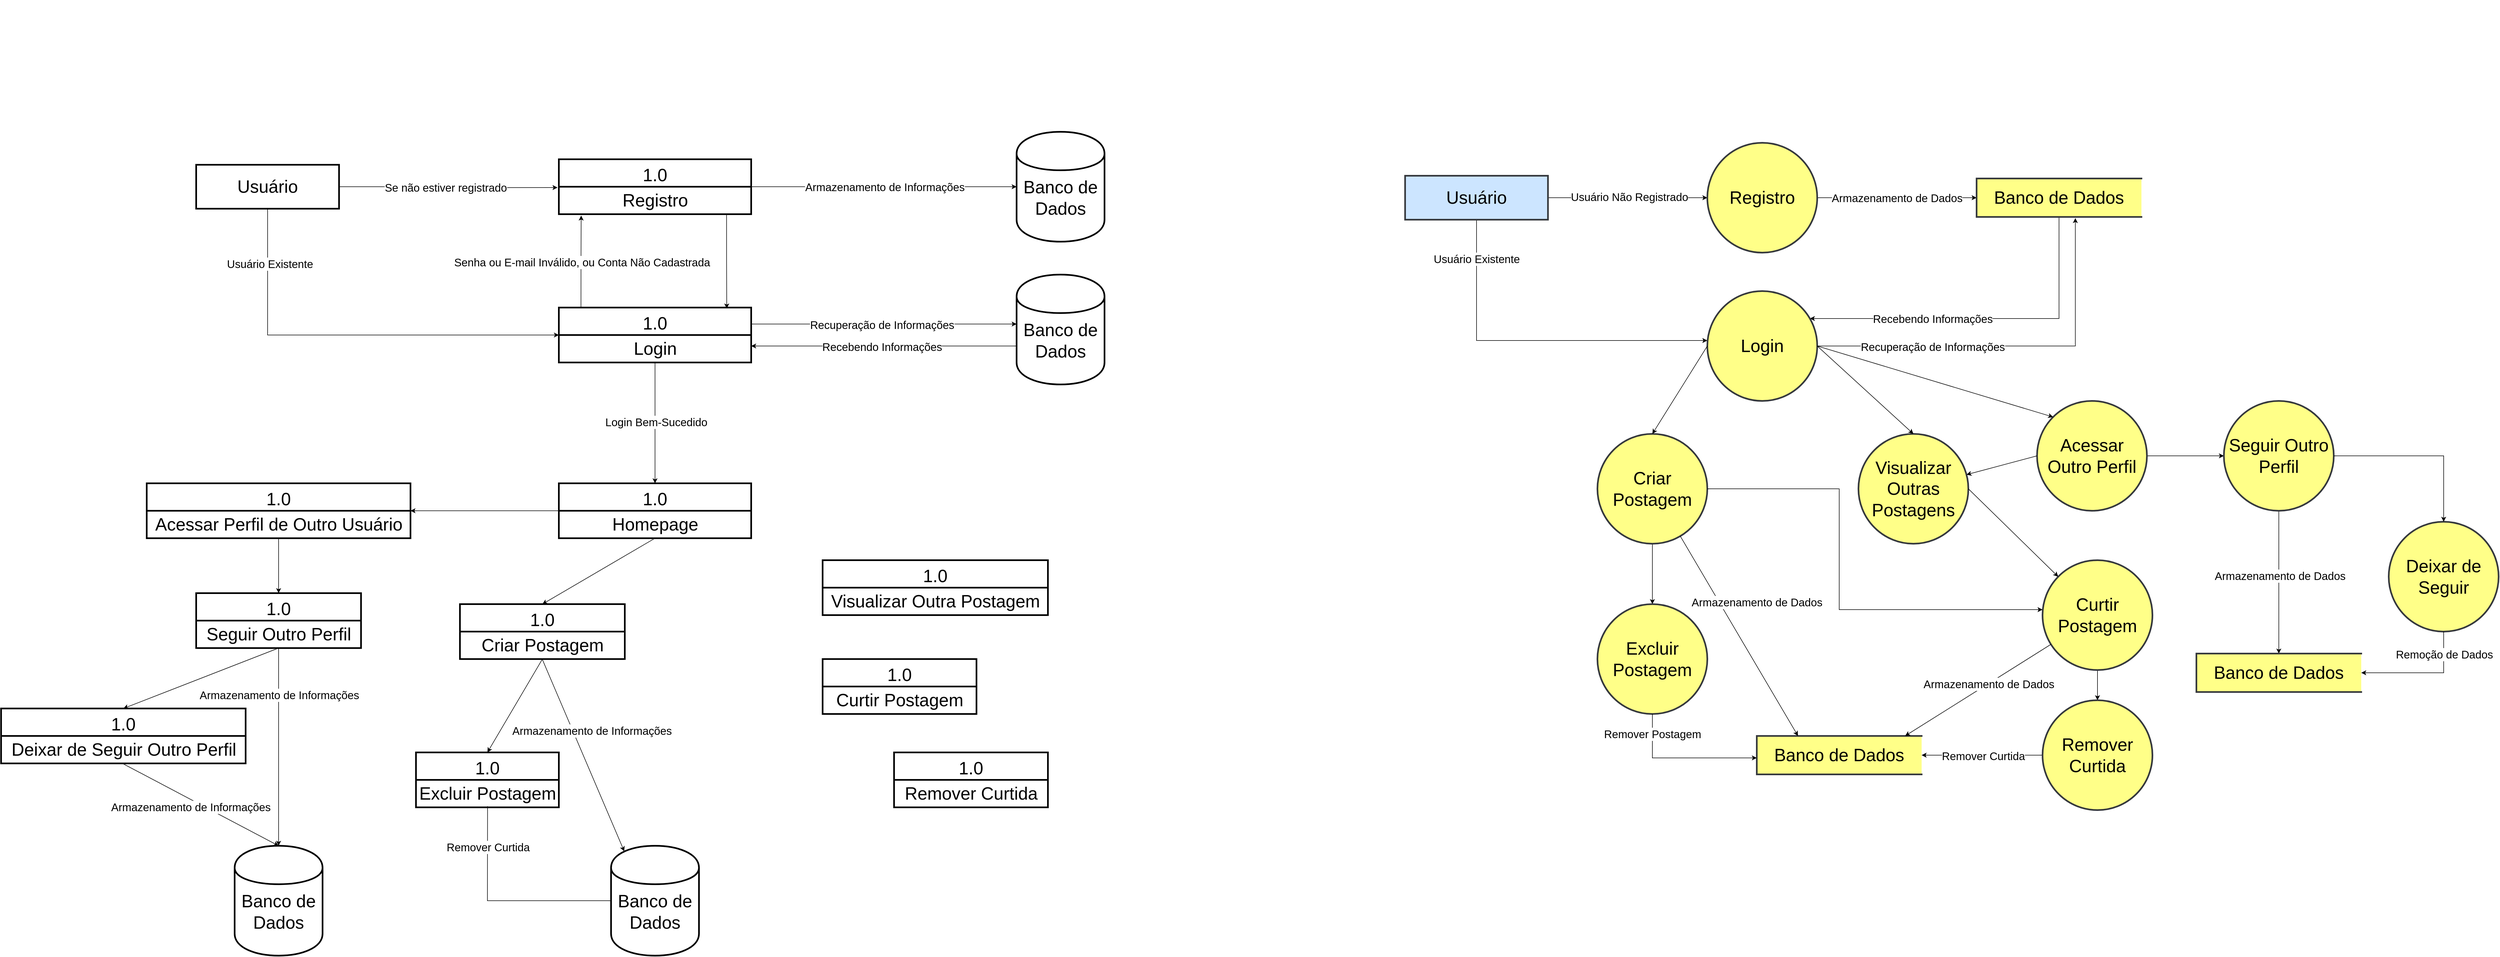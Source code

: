 <mxfile version="24.8.4">
  <diagram name="Page-1" id="aCUoTUS-z-20jltxeiBX">
    <mxGraphModel dx="1715" dy="1438" grid="1" gridSize="10" guides="1" tooltips="1" connect="1" arrows="1" fold="1" page="1" pageScale="1" pageWidth="850" pageHeight="1100" math="0" shadow="0">
      <root>
        <mxCell id="0" />
        <mxCell id="1" parent="0" />
        <mxCell id="vLmUpz1jAhk_XsVfe2ap-21" style="edgeStyle=orthogonalEdgeStyle;rounded=0;orthogonalLoop=1;jettySize=auto;html=1;entryX=-0.007;entryY=0.031;entryDx=0;entryDy=0;entryPerimeter=0;" parent="1" source="vLmUpz1jAhk_XsVfe2ap-17" target="vLmUpz1jAhk_XsVfe2ap-20" edge="1">
          <mxGeometry relative="1" as="geometry">
            <mxPoint x="490" y="350" as="targetPoint" />
          </mxGeometry>
        </mxCell>
        <mxCell id="vLmUpz1jAhk_XsVfe2ap-22" value="&lt;font style=&quot;font-size: 20px;&quot;&gt;Se não estiver registrado&lt;br&gt;&lt;/font&gt;" style="edgeLabel;html=1;align=center;verticalAlign=middle;resizable=0;points=[];fontSize=32;" parent="vLmUpz1jAhk_XsVfe2ap-21" vertex="1" connectable="0">
          <mxGeometry x="-0.03" y="2" relative="1" as="geometry">
            <mxPoint as="offset" />
          </mxGeometry>
        </mxCell>
        <mxCell id="vLmUpz1jAhk_XsVfe2ap-31" style="edgeStyle=orthogonalEdgeStyle;rounded=0;orthogonalLoop=1;jettySize=auto;html=1;entryX=0;entryY=0.5;entryDx=0;entryDy=0;" parent="1" source="vLmUpz1jAhk_XsVfe2ap-17" target="vLmUpz1jAhk_XsVfe2ap-27" edge="1">
          <mxGeometry relative="1" as="geometry">
            <Array as="points">
              <mxPoint x="80" y="620" />
            </Array>
          </mxGeometry>
        </mxCell>
        <mxCell id="vLmUpz1jAhk_XsVfe2ap-40" value="&lt;font style=&quot;font-size: 20px;&quot;&gt;Usuário Existente&lt;br&gt;&lt;/font&gt;" style="edgeLabel;html=1;align=center;verticalAlign=middle;resizable=0;points=[];" parent="vLmUpz1jAhk_XsVfe2ap-31" vertex="1" connectable="0">
          <mxGeometry x="-0.738" y="4" relative="1" as="geometry">
            <mxPoint as="offset" />
          </mxGeometry>
        </mxCell>
        <mxCell id="vLmUpz1jAhk_XsVfe2ap-17" value="&lt;font style=&quot;font-size: 32px;&quot;&gt;Usuário&lt;/font&gt;" style="html=1;dashed=0;whiteSpace=wrap;strokeWidth=3;" parent="1" vertex="1">
          <mxGeometry x="-50" y="310" width="260" height="80" as="geometry" />
        </mxCell>
        <mxCell id="vLmUpz1jAhk_XsVfe2ap-34" style="edgeStyle=orthogonalEdgeStyle;rounded=0;orthogonalLoop=1;jettySize=auto;html=1;exitX=1;exitY=0.5;exitDx=0;exitDy=0;entryX=0;entryY=0.5;entryDx=0;entryDy=0;" parent="1" source="vLmUpz1jAhk_XsVfe2ap-18" target="vLmUpz1jAhk_XsVfe2ap-33" edge="1">
          <mxGeometry relative="1" as="geometry" />
        </mxCell>
        <mxCell id="vLmUpz1jAhk_XsVfe2ap-35" value="&lt;font style=&quot;font-size: 20px;&quot;&gt;Armazenamento de Informações&lt;/font&gt;" style="edgeLabel;html=1;align=center;verticalAlign=middle;resizable=0;points=[];" parent="vLmUpz1jAhk_XsVfe2ap-34" vertex="1" connectable="0">
          <mxGeometry x="0.005" relative="1" as="geometry">
            <mxPoint as="offset" />
          </mxGeometry>
        </mxCell>
        <mxCell id="vLmUpz1jAhk_XsVfe2ap-18" value="1.0" style="swimlane;fontStyle=0;childLayout=stackLayout;horizontal=1;startSize=50;fillColor=#ffffff;horizontalStack=0;resizeParent=1;resizeParentMax=0;resizeLast=0;collapsible=0;marginBottom=0;swimlaneFillColor=#ffffff;strokeWidth=3;fontSize=32;" parent="1" vertex="1">
          <mxGeometry x="610" y="300" width="350" height="100" as="geometry" />
        </mxCell>
        <mxCell id="vLmUpz1jAhk_XsVfe2ap-20" value="&lt;font style=&quot;font-size: 32px;&quot;&gt;Registro&lt;/font&gt;" style="text;html=1;align=center;verticalAlign=middle;resizable=0;points=[];autosize=1;strokeColor=none;fillColor=none;" parent="vLmUpz1jAhk_XsVfe2ap-18" vertex="1">
          <mxGeometry y="50" width="350" height="50" as="geometry" />
        </mxCell>
        <mxCell id="vLmUpz1jAhk_XsVfe2ap-37" style="edgeStyle=orthogonalEdgeStyle;rounded=0;orthogonalLoop=1;jettySize=auto;html=1;" parent="1" edge="1">
          <mxGeometry relative="1" as="geometry">
            <mxPoint x="960" y="600.0" as="sourcePoint" />
            <mxPoint x="1443" y="600.0" as="targetPoint" />
            <Array as="points">
              <mxPoint x="1240" y="600" />
              <mxPoint x="1240" y="600" />
            </Array>
          </mxGeometry>
        </mxCell>
        <mxCell id="vLmUpz1jAhk_XsVfe2ap-38" value="&lt;font style=&quot;font-size: 20px;&quot;&gt;Recuperação de Informações&lt;br&gt;&lt;/font&gt;" style="edgeLabel;html=1;align=center;verticalAlign=middle;resizable=0;points=[];" parent="vLmUpz1jAhk_XsVfe2ap-37" vertex="1" connectable="0">
          <mxGeometry x="-0.017" y="-1" relative="1" as="geometry">
            <mxPoint as="offset" />
          </mxGeometry>
        </mxCell>
        <mxCell id="vLmUpz1jAhk_XsVfe2ap-27" value="1.0" style="swimlane;fontStyle=0;childLayout=stackLayout;horizontal=1;startSize=50;fillColor=#ffffff;horizontalStack=0;resizeParent=1;resizeParentMax=0;resizeLast=0;collapsible=0;marginBottom=0;swimlaneFillColor=#ffffff;strokeWidth=3;fontSize=32;" parent="1" vertex="1">
          <mxGeometry x="610" y="570" width="350" height="100" as="geometry" />
        </mxCell>
        <mxCell id="vLmUpz1jAhk_XsVfe2ap-28" value="&lt;font style=&quot;font-size: 32px;&quot;&gt;Login&lt;/font&gt;" style="text;html=1;align=center;verticalAlign=middle;resizable=0;points=[];autosize=1;strokeColor=none;fillColor=none;" parent="vLmUpz1jAhk_XsVfe2ap-27" vertex="1">
          <mxGeometry y="50" width="350" height="50" as="geometry" />
        </mxCell>
        <mxCell id="vLmUpz1jAhk_XsVfe2ap-33" value="&lt;font style=&quot;font-size: 32px;&quot;&gt;Banco de Dados&lt;br&gt;&lt;/font&gt;" style="shape=cylinder;whiteSpace=wrap;html=1;boundedLbl=1;backgroundOutline=1;strokeWidth=3;" parent="1" vertex="1">
          <mxGeometry x="1443" y="250" width="160" height="200" as="geometry" />
        </mxCell>
        <mxCell id="vLmUpz1jAhk_XsVfe2ap-36" value="&lt;font style=&quot;font-size: 32px;&quot;&gt;Banco de Dados&lt;br&gt;&lt;/font&gt;" style="shape=cylinder;whiteSpace=wrap;html=1;boundedLbl=1;backgroundOutline=1;strokeWidth=3;" parent="1" vertex="1">
          <mxGeometry x="1443" y="510" width="160" height="200" as="geometry" />
        </mxCell>
        <mxCell id="vLmUpz1jAhk_XsVfe2ap-39" value="&amp;nbsp;" style="text;whiteSpace=wrap;html=1;" parent="1" vertex="1">
          <mxGeometry x="40" y="10" width="40" height="40" as="geometry" />
        </mxCell>
        <mxCell id="vLmUpz1jAhk_XsVfe2ap-42" style="edgeStyle=orthogonalEdgeStyle;rounded=0;orthogonalLoop=1;jettySize=auto;html=1;entryX=0.116;entryY=1.05;entryDx=0;entryDy=0;entryPerimeter=0;exitX=0.115;exitY=0;exitDx=0;exitDy=0;exitPerimeter=0;" parent="1" source="vLmUpz1jAhk_XsVfe2ap-27" target="vLmUpz1jAhk_XsVfe2ap-20" edge="1">
          <mxGeometry relative="1" as="geometry" />
        </mxCell>
        <mxCell id="vLmUpz1jAhk_XsVfe2ap-43" value="&lt;font style=&quot;font-size: 20px;&quot;&gt;Senha ou E-mail Inválido, ou Conta Não Cadastrada&lt;br&gt;&lt;/font&gt;" style="edgeLabel;html=1;align=center;verticalAlign=middle;resizable=0;points=[];" parent="vLmUpz1jAhk_XsVfe2ap-42" vertex="1" connectable="0">
          <mxGeometry x="-0.016" y="-1" relative="1" as="geometry">
            <mxPoint y="-1" as="offset" />
          </mxGeometry>
        </mxCell>
        <mxCell id="vLmUpz1jAhk_XsVfe2ap-45" style="edgeStyle=orthogonalEdgeStyle;rounded=0;orthogonalLoop=1;jettySize=auto;html=1;entryX=0.873;entryY=0.017;entryDx=0;entryDy=0;entryPerimeter=0;exitX=0.872;exitY=1.027;exitDx=0;exitDy=0;exitPerimeter=0;" parent="1" source="vLmUpz1jAhk_XsVfe2ap-20" target="vLmUpz1jAhk_XsVfe2ap-27" edge="1">
          <mxGeometry relative="1" as="geometry">
            <mxPoint x="890" y="410" as="sourcePoint" />
          </mxGeometry>
        </mxCell>
        <mxCell id="vLmUpz1jAhk_XsVfe2ap-83" style="edgeStyle=orthogonalEdgeStyle;rounded=0;orthogonalLoop=1;jettySize=auto;html=1;" parent="1" source="vLmUpz1jAhk_XsVfe2ap-47" edge="1">
          <mxGeometry relative="1" as="geometry">
            <mxPoint x="340" y="940" as="targetPoint" />
          </mxGeometry>
        </mxCell>
        <mxCell id="vLmUpz1jAhk_XsVfe2ap-47" value="1.0" style="swimlane;fontStyle=0;childLayout=stackLayout;horizontal=1;startSize=50;fillColor=#ffffff;horizontalStack=0;resizeParent=1;resizeParentMax=0;resizeLast=0;collapsible=0;marginBottom=0;swimlaneFillColor=#ffffff;strokeWidth=3;fontSize=32;" parent="1" vertex="1">
          <mxGeometry x="610" y="890" width="350" height="100" as="geometry" />
        </mxCell>
        <mxCell id="vLmUpz1jAhk_XsVfe2ap-48" value="&lt;font style=&quot;font-size: 32px;&quot;&gt;Homepage&lt;/font&gt;" style="text;html=1;align=center;verticalAlign=middle;resizable=0;points=[];autosize=1;strokeColor=none;fillColor=none;" parent="vLmUpz1jAhk_XsVfe2ap-47" vertex="1">
          <mxGeometry y="50" width="350" height="50" as="geometry" />
        </mxCell>
        <mxCell id="vLmUpz1jAhk_XsVfe2ap-49" style="edgeStyle=orthogonalEdgeStyle;rounded=0;orthogonalLoop=1;jettySize=auto;html=1;entryX=0.5;entryY=0;entryDx=0;entryDy=0;" parent="1" source="vLmUpz1jAhk_XsVfe2ap-28" target="vLmUpz1jAhk_XsVfe2ap-47" edge="1">
          <mxGeometry relative="1" as="geometry" />
        </mxCell>
        <mxCell id="vLmUpz1jAhk_XsVfe2ap-50" value="&lt;font style=&quot;font-size: 20px;&quot;&gt;Login Bem-Sucedido&lt;/font&gt;" style="edgeLabel;html=1;align=center;verticalAlign=middle;resizable=0;points=[];" parent="vLmUpz1jAhk_XsVfe2ap-49" vertex="1" connectable="0">
          <mxGeometry x="-0.023" y="2" relative="1" as="geometry">
            <mxPoint as="offset" />
          </mxGeometry>
        </mxCell>
        <mxCell id="vLmUpz1jAhk_XsVfe2ap-52" value="1.0" style="swimlane;fontStyle=0;childLayout=stackLayout;horizontal=1;startSize=50;fillColor=#ffffff;horizontalStack=0;resizeParent=1;resizeParentMax=0;resizeLast=0;collapsible=0;marginBottom=0;swimlaneFillColor=#ffffff;strokeWidth=3;fontSize=32;" parent="1" vertex="1">
          <mxGeometry x="430" y="1110" width="300" height="100" as="geometry" />
        </mxCell>
        <mxCell id="vLmUpz1jAhk_XsVfe2ap-53" value="&lt;font style=&quot;font-size: 32px;&quot;&gt;Criar Postagem&lt;br&gt;&lt;/font&gt;" style="text;html=1;align=center;verticalAlign=middle;resizable=0;points=[];autosize=1;strokeColor=none;fillColor=none;" parent="vLmUpz1jAhk_XsVfe2ap-52" vertex="1">
          <mxGeometry y="50" width="300" height="50" as="geometry" />
        </mxCell>
        <mxCell id="vLmUpz1jAhk_XsVfe2ap-55" value="1.0" style="swimlane;fontStyle=0;childLayout=stackLayout;horizontal=1;startSize=50;fillColor=#ffffff;horizontalStack=0;resizeParent=1;resizeParentMax=0;resizeLast=0;collapsible=0;marginBottom=0;swimlaneFillColor=#ffffff;strokeWidth=3;fontSize=32;" parent="1" vertex="1">
          <mxGeometry x="1090" y="1210" width="280" height="100" as="geometry" />
        </mxCell>
        <mxCell id="vLmUpz1jAhk_XsVfe2ap-56" value="&lt;font style=&quot;font-size: 32px;&quot;&gt;Curtir Postagem&lt;br&gt;&lt;/font&gt;" style="text;html=1;align=center;verticalAlign=middle;resizable=0;points=[];autosize=1;strokeColor=none;fillColor=none;" parent="vLmUpz1jAhk_XsVfe2ap-55" vertex="1">
          <mxGeometry y="50" width="280" height="50" as="geometry" />
        </mxCell>
        <mxCell id="vLmUpz1jAhk_XsVfe2ap-63" value="&lt;font style=&quot;font-size: 32px;&quot;&gt;Banco de Dados&lt;br&gt;&lt;/font&gt;" style="shape=cylinder;whiteSpace=wrap;html=1;boundedLbl=1;backgroundOutline=1;strokeWidth=3;" parent="1" vertex="1">
          <mxGeometry x="705" y="1550" width="160" height="200" as="geometry" />
        </mxCell>
        <mxCell id="vLmUpz1jAhk_XsVfe2ap-68" style="edgeStyle=orthogonalEdgeStyle;rounded=0;orthogonalLoop=1;jettySize=auto;html=1;startArrow=classic;startFill=1;endArrow=none;endFill=0;" parent="1" edge="1">
          <mxGeometry relative="1" as="geometry">
            <mxPoint x="960" y="640.0" as="sourcePoint" />
            <mxPoint x="1443" y="640.0" as="targetPoint" />
            <Array as="points">
              <mxPoint x="1240" y="640" />
              <mxPoint x="1240" y="640" />
            </Array>
          </mxGeometry>
        </mxCell>
        <mxCell id="vLmUpz1jAhk_XsVfe2ap-69" value="&lt;font style=&quot;font-size: 20px;&quot;&gt;Recebendo Informações&lt;br&gt;&lt;/font&gt;" style="edgeLabel;html=1;align=center;verticalAlign=middle;resizable=0;points=[];" parent="vLmUpz1jAhk_XsVfe2ap-68" vertex="1" connectable="0">
          <mxGeometry x="-0.017" y="-1" relative="1" as="geometry">
            <mxPoint as="offset" />
          </mxGeometry>
        </mxCell>
        <mxCell id="vLmUpz1jAhk_XsVfe2ap-70" value="1.0" style="swimlane;fontStyle=0;childLayout=stackLayout;horizontal=1;startSize=50;fillColor=#ffffff;horizontalStack=0;resizeParent=1;resizeParentMax=0;resizeLast=0;collapsible=0;marginBottom=0;swimlaneFillColor=#ffffff;strokeWidth=3;fontSize=32;" parent="1" vertex="1">
          <mxGeometry x="-140" y="890" width="480" height="100" as="geometry" />
        </mxCell>
        <mxCell id="vLmUpz1jAhk_XsVfe2ap-71" value="&lt;font style=&quot;font-size: 32px;&quot;&gt;Acessar Perfil de Outro Usuário&lt;br&gt;&lt;/font&gt;" style="text;html=1;align=center;verticalAlign=middle;resizable=0;points=[];autosize=1;strokeColor=none;fillColor=none;" parent="vLmUpz1jAhk_XsVfe2ap-70" vertex="1">
          <mxGeometry y="50" width="480" height="50" as="geometry" />
        </mxCell>
        <mxCell id="vLmUpz1jAhk_XsVfe2ap-73" value="1.0" style="swimlane;fontStyle=0;childLayout=stackLayout;horizontal=1;startSize=50;fillColor=#ffffff;horizontalStack=0;resizeParent=1;resizeParentMax=0;resizeLast=0;collapsible=0;marginBottom=0;swimlaneFillColor=#ffffff;strokeWidth=3;fontSize=32;" parent="1" vertex="1">
          <mxGeometry x="-50" y="1090" width="300" height="100" as="geometry" />
        </mxCell>
        <mxCell id="vLmUpz1jAhk_XsVfe2ap-74" value="&lt;font style=&quot;font-size: 32px;&quot;&gt;Seguir Outro Perfil&lt;br&gt;&lt;/font&gt;" style="text;html=1;align=center;verticalAlign=middle;resizable=0;points=[];autosize=1;strokeColor=none;fillColor=none;" parent="vLmUpz1jAhk_XsVfe2ap-73" vertex="1">
          <mxGeometry y="50" width="300" height="50" as="geometry" />
        </mxCell>
        <mxCell id="vLmUpz1jAhk_XsVfe2ap-84" style="edgeStyle=orthogonalEdgeStyle;rounded=0;orthogonalLoop=1;jettySize=auto;html=1;entryX=0.5;entryY=0;entryDx=0;entryDy=0;" parent="1" source="vLmUpz1jAhk_XsVfe2ap-71" target="vLmUpz1jAhk_XsVfe2ap-73" edge="1">
          <mxGeometry relative="1" as="geometry" />
        </mxCell>
        <mxCell id="vLmUpz1jAhk_XsVfe2ap-86" value="1.0" style="swimlane;fontStyle=0;childLayout=stackLayout;horizontal=1;startSize=50;fillColor=#ffffff;horizontalStack=0;resizeParent=1;resizeParentMax=0;resizeLast=0;collapsible=0;marginBottom=0;swimlaneFillColor=#ffffff;strokeWidth=3;fontSize=32;" parent="1" vertex="1">
          <mxGeometry x="-405" y="1300" width="445" height="100" as="geometry" />
        </mxCell>
        <mxCell id="vLmUpz1jAhk_XsVfe2ap-87" value="&lt;font style=&quot;font-size: 32px;&quot;&gt;Deixar de Seguir Outro Perfil&lt;br&gt;&lt;/font&gt;" style="text;html=1;align=center;verticalAlign=middle;resizable=0;points=[];autosize=1;strokeColor=none;fillColor=none;" parent="vLmUpz1jAhk_XsVfe2ap-86" vertex="1">
          <mxGeometry y="50" width="445" height="50" as="geometry" />
        </mxCell>
        <mxCell id="vLmUpz1jAhk_XsVfe2ap-89" value="&lt;font style=&quot;font-size: 32px;&quot;&gt;Banco de Dados&lt;br&gt;&lt;/font&gt;" style="shape=cylinder;whiteSpace=wrap;html=1;boundedLbl=1;backgroundOutline=1;strokeWidth=3;" parent="1" vertex="1">
          <mxGeometry x="20" y="1550" width="160" height="200" as="geometry" />
        </mxCell>
        <mxCell id="vLmUpz1jAhk_XsVfe2ap-91" style="edgeStyle=orthogonalEdgeStyle;rounded=0;orthogonalLoop=1;jettySize=auto;html=1;" parent="1" source="vLmUpz1jAhk_XsVfe2ap-74" target="vLmUpz1jAhk_XsVfe2ap-89" edge="1">
          <mxGeometry relative="1" as="geometry" />
        </mxCell>
        <mxCell id="vLmUpz1jAhk_XsVfe2ap-92" value="&lt;font style=&quot;font-size: 20px;&quot;&gt;Armazenamento de Informações&lt;/font&gt;" style="edgeLabel;html=1;align=center;verticalAlign=middle;resizable=0;points=[];" parent="vLmUpz1jAhk_XsVfe2ap-91" vertex="1" connectable="0">
          <mxGeometry x="-0.641" y="1" relative="1" as="geometry">
            <mxPoint y="20" as="offset" />
          </mxGeometry>
        </mxCell>
        <mxCell id="vLmUpz1jAhk_XsVfe2ap-93" value="" style="endArrow=classic;html=1;rounded=0;entryX=0.5;entryY=0;entryDx=0;entryDy=0;exitX=0.501;exitY=1.023;exitDx=0;exitDy=0;exitPerimeter=0;startArrow=none;startFill=0;endFill=1;" parent="1" source="vLmUpz1jAhk_XsVfe2ap-87" target="vLmUpz1jAhk_XsVfe2ap-89" edge="1">
          <mxGeometry width="50" height="50" relative="1" as="geometry">
            <mxPoint x="-130" y="1510" as="sourcePoint" />
            <mxPoint x="-80" y="1460" as="targetPoint" />
          </mxGeometry>
        </mxCell>
        <mxCell id="vLmUpz1jAhk_XsVfe2ap-94" value="&lt;font style=&quot;font-size: 20px;&quot;&gt;Armazenamento de Informações&lt;/font&gt;" style="edgeLabel;html=1;align=center;verticalAlign=middle;resizable=0;points=[];" parent="vLmUpz1jAhk_XsVfe2ap-93" vertex="1" connectable="0">
          <mxGeometry x="-0.001" y="-4" relative="1" as="geometry">
            <mxPoint x="-17" as="offset" />
          </mxGeometry>
        </mxCell>
        <mxCell id="vLmUpz1jAhk_XsVfe2ap-95" value="" style="endArrow=none;html=1;rounded=0;exitX=0.5;exitY=0;exitDx=0;exitDy=0;startArrow=classic;startFill=1;" parent="1" source="vLmUpz1jAhk_XsVfe2ap-86" edge="1">
          <mxGeometry width="50" height="50" relative="1" as="geometry">
            <mxPoint x="-170" y="1230" as="sourcePoint" />
            <mxPoint x="100" y="1190" as="targetPoint" />
          </mxGeometry>
        </mxCell>
        <mxCell id="Kjlay143U18TaRSwKLls-8" value="1.0" style="swimlane;fontStyle=0;childLayout=stackLayout;horizontal=1;startSize=50;fillColor=#ffffff;horizontalStack=0;resizeParent=1;resizeParentMax=0;resizeLast=0;collapsible=0;marginBottom=0;swimlaneFillColor=#ffffff;strokeWidth=3;fontSize=32;" parent="1" vertex="1">
          <mxGeometry x="1220" y="1380" width="280" height="100" as="geometry" />
        </mxCell>
        <mxCell id="Kjlay143U18TaRSwKLls-9" value="&lt;font style=&quot;font-size: 32px;&quot;&gt;Remover Curtida&lt;font style=&quot;font-size: 32px;&quot;&gt;&lt;br&gt;&lt;/font&gt;&lt;/font&gt;" style="text;html=1;align=center;verticalAlign=middle;resizable=0;points=[];autosize=1;strokeColor=none;fillColor=none;" parent="Kjlay143U18TaRSwKLls-8" vertex="1">
          <mxGeometry y="50" width="280" height="50" as="geometry" />
        </mxCell>
        <mxCell id="Kjlay143U18TaRSwKLls-16" value="1.0" style="swimlane;fontStyle=0;childLayout=stackLayout;horizontal=1;startSize=50;fillColor=#ffffff;horizontalStack=0;resizeParent=1;resizeParentMax=0;resizeLast=0;collapsible=0;marginBottom=0;swimlaneFillColor=#ffffff;strokeWidth=3;fontSize=32;" parent="1" vertex="1">
          <mxGeometry x="1090" y="1030" width="410" height="100" as="geometry" />
        </mxCell>
        <mxCell id="Kjlay143U18TaRSwKLls-17" value="&lt;font style=&quot;font-size: 32px;&quot;&gt;Visualizar Outra Postagem&lt;/font&gt;" style="text;html=1;align=center;verticalAlign=middle;resizable=0;points=[];autosize=1;strokeColor=none;fillColor=none;" parent="Kjlay143U18TaRSwKLls-16" vertex="1">
          <mxGeometry y="50" width="410" height="50" as="geometry" />
        </mxCell>
        <mxCell id="vLmUpz1jAhk_XsVfe2ap-57" value="1.0" style="swimlane;fontStyle=0;childLayout=stackLayout;horizontal=1;startSize=50;fillColor=#ffffff;horizontalStack=0;resizeParent=1;resizeParentMax=0;resizeLast=0;collapsible=0;marginBottom=0;swimlaneFillColor=#ffffff;strokeWidth=3;fontSize=32;" parent="1" vertex="1">
          <mxGeometry x="350" y="1380" width="260" height="100" as="geometry" />
        </mxCell>
        <mxCell id="vLmUpz1jAhk_XsVfe2ap-58" value="&lt;font style=&quot;font-size: 32px;&quot;&gt;Excluir Postagem&lt;font style=&quot;font-size: 32px;&quot;&gt;&lt;br&gt;&lt;/font&gt;&lt;/font&gt;" style="text;html=1;align=center;verticalAlign=middle;resizable=0;points=[];autosize=1;strokeColor=none;fillColor=none;" parent="vLmUpz1jAhk_XsVfe2ap-57" vertex="1">
          <mxGeometry y="50" width="260" height="50" as="geometry" />
        </mxCell>
        <mxCell id="Kjlay143U18TaRSwKLls-39" value="" style="endArrow=classic;html=1;rounded=0;entryX=0.5;entryY=0;entryDx=0;entryDy=0;exitX=0.5;exitY=1;exitDx=0;exitDy=0;exitPerimeter=0;" parent="1" source="vLmUpz1jAhk_XsVfe2ap-48" target="vLmUpz1jAhk_XsVfe2ap-52" edge="1">
          <mxGeometry width="50" height="50" relative="1" as="geometry">
            <mxPoint x="760" y="1030" as="sourcePoint" />
            <mxPoint x="630" y="1050" as="targetPoint" />
          </mxGeometry>
        </mxCell>
        <mxCell id="Kjlay143U18TaRSwKLls-40" value="&amp;nbsp;" style="text;whiteSpace=wrap;html=1;" parent="1" vertex="1">
          <mxGeometry x="690" y="610" width="40" height="40" as="geometry" />
        </mxCell>
        <mxCell id="Kjlay143U18TaRSwKLls-55" value="" style="endArrow=classic;html=1;rounded=0;exitX=0.5;exitY=1.003;exitDx=0;exitDy=0;exitPerimeter=0;entryX=0.5;entryY=0;entryDx=0;entryDy=0;" parent="1" source="vLmUpz1jAhk_XsVfe2ap-53" target="vLmUpz1jAhk_XsVfe2ap-57" edge="1">
          <mxGeometry width="50" height="50" relative="1" as="geometry">
            <mxPoint x="490" y="1310" as="sourcePoint" />
            <mxPoint x="460" y="1340" as="targetPoint" />
          </mxGeometry>
        </mxCell>
        <mxCell id="Kjlay143U18TaRSwKLls-59" value="" style="endArrow=classic;html=1;rounded=0;exitX=0.499;exitY=1.002;exitDx=0;exitDy=0;exitPerimeter=0;entryX=0.15;entryY=0.05;entryDx=0;entryDy=0;entryPerimeter=0;" parent="1" source="vLmUpz1jAhk_XsVfe2ap-53" target="vLmUpz1jAhk_XsVfe2ap-63" edge="1">
          <mxGeometry width="50" height="50" relative="1" as="geometry">
            <mxPoint x="600" y="1330" as="sourcePoint" />
            <mxPoint x="700" y="1650" as="targetPoint" />
          </mxGeometry>
        </mxCell>
        <mxCell id="Kjlay143U18TaRSwKLls-60" value="&lt;font style=&quot;font-size: 20px;&quot;&gt;Armazenamento de Informações&lt;br&gt;&lt;/font&gt;" style="edgeLabel;html=1;align=center;verticalAlign=middle;resizable=0;points=[];" parent="Kjlay143U18TaRSwKLls-59" vertex="1" connectable="0">
          <mxGeometry x="-0.596" y="1" relative="1" as="geometry">
            <mxPoint x="59" y="59" as="offset" />
          </mxGeometry>
        </mxCell>
        <mxCell id="Kjlay143U18TaRSwKLls-61" value="" style="endArrow=none;html=1;rounded=0;entryX=0.501;entryY=0.96;entryDx=0;entryDy=0;entryPerimeter=0;exitX=0;exitY=0.5;exitDx=0;exitDy=0;" parent="1" source="vLmUpz1jAhk_XsVfe2ap-63" target="vLmUpz1jAhk_XsVfe2ap-58" edge="1">
          <mxGeometry width="50" height="50" relative="1" as="geometry">
            <mxPoint x="570" y="1730" as="sourcePoint" />
            <mxPoint x="540" y="1560" as="targetPoint" />
            <Array as="points">
              <mxPoint x="480" y="1650" />
            </Array>
          </mxGeometry>
        </mxCell>
        <mxCell id="Kjlay143U18TaRSwKLls-64" value="&lt;font style=&quot;font-size: 20px;&quot;&gt;Remover Curtida&lt;br&gt;&lt;/font&gt;" style="edgeLabel;html=1;align=center;verticalAlign=middle;resizable=0;points=[];" parent="Kjlay143U18TaRSwKLls-61" vertex="1" connectable="0">
          <mxGeometry x="0.626" y="-1" relative="1" as="geometry">
            <mxPoint as="offset" />
          </mxGeometry>
        </mxCell>
        <mxCell id="GkCeSSy5X3w6YveUIObA-11" style="edgeStyle=orthogonalEdgeStyle;rounded=0;orthogonalLoop=1;jettySize=auto;html=1;entryX=0;entryY=0.5;entryDx=0;entryDy=0;" edge="1" parent="1" source="GkCeSSy5X3w6YveUIObA-8" target="GkCeSSy5X3w6YveUIObA-9">
          <mxGeometry relative="1" as="geometry" />
        </mxCell>
        <mxCell id="GkCeSSy5X3w6YveUIObA-12" value="&lt;font style=&quot;font-size: 20px;&quot;&gt;Usuário Não Registrado&lt;br&gt;&lt;/font&gt;" style="edgeLabel;html=1;align=center;verticalAlign=middle;resizable=0;points=[];" vertex="1" connectable="0" parent="GkCeSSy5X3w6YveUIObA-11">
          <mxGeometry x="0.021" y="2" relative="1" as="geometry">
            <mxPoint as="offset" />
          </mxGeometry>
        </mxCell>
        <mxCell id="GkCeSSy5X3w6YveUIObA-19" style="edgeStyle=orthogonalEdgeStyle;rounded=0;orthogonalLoop=1;jettySize=auto;html=1;entryX=0;entryY=0.45;entryDx=0;entryDy=0;entryPerimeter=0;" edge="1" parent="1" source="GkCeSSy5X3w6YveUIObA-8" target="GkCeSSy5X3w6YveUIObA-16">
          <mxGeometry relative="1" as="geometry">
            <mxPoint x="2690" y="630" as="targetPoint" />
            <Array as="points">
              <mxPoint x="2280" y="630" />
            </Array>
          </mxGeometry>
        </mxCell>
        <mxCell id="GkCeSSy5X3w6YveUIObA-20" value="&lt;font style=&quot;font-size: 20px;&quot;&gt;Usuário Existente&lt;/font&gt;" style="edgeLabel;html=1;align=center;verticalAlign=middle;resizable=0;points=[];" vertex="1" connectable="0" parent="GkCeSSy5X3w6YveUIObA-19">
          <mxGeometry x="-0.78" relative="1" as="geometry">
            <mxPoint as="offset" />
          </mxGeometry>
        </mxCell>
        <mxCell id="GkCeSSy5X3w6YveUIObA-8" value="&lt;font style=&quot;font-size: 32px;&quot;&gt;Usuário&lt;/font&gt;" style="html=1;dashed=0;whiteSpace=wrap;strokeWidth=3;fillColor=#cce5ff;strokeColor=#36393d;" vertex="1" parent="1">
          <mxGeometry x="2150" y="330" width="260" height="80" as="geometry" />
        </mxCell>
        <mxCell id="GkCeSSy5X3w6YveUIObA-13" style="edgeStyle=orthogonalEdgeStyle;rounded=0;orthogonalLoop=1;jettySize=auto;html=1;entryX=0;entryY=0.5;entryDx=0;entryDy=0;" edge="1" parent="1" source="GkCeSSy5X3w6YveUIObA-9" target="GkCeSSy5X3w6YveUIObA-10">
          <mxGeometry relative="1" as="geometry" />
        </mxCell>
        <mxCell id="GkCeSSy5X3w6YveUIObA-14" value="&lt;font style=&quot;font-size: 20px;&quot;&gt;Armazenamento de Dados&lt;/font&gt;" style="edgeLabel;html=1;align=center;verticalAlign=middle;resizable=0;points=[];" vertex="1" connectable="0" parent="GkCeSSy5X3w6YveUIObA-13">
          <mxGeometry x="-0.002" relative="1" as="geometry">
            <mxPoint as="offset" />
          </mxGeometry>
        </mxCell>
        <mxCell id="GkCeSSy5X3w6YveUIObA-9" value="&lt;font style=&quot;font-size: 32px;&quot;&gt;Registro&lt;/font&gt;" style="ellipse;whiteSpace=wrap;html=1;aspect=fixed;strokeWidth=3;fillColor=#ffff88;strokeColor=#36393d;" vertex="1" parent="1">
          <mxGeometry x="2700" y="270" width="200" height="200" as="geometry" />
        </mxCell>
        <mxCell id="GkCeSSy5X3w6YveUIObA-23" style="edgeStyle=orthogonalEdgeStyle;rounded=0;orthogonalLoop=1;jettySize=auto;html=1;" edge="1" parent="1" source="GkCeSSy5X3w6YveUIObA-10" target="GkCeSSy5X3w6YveUIObA-16">
          <mxGeometry relative="1" as="geometry">
            <mxPoint x="2940" y="590" as="targetPoint" />
            <Array as="points">
              <mxPoint x="3340" y="590" />
            </Array>
          </mxGeometry>
        </mxCell>
        <mxCell id="GkCeSSy5X3w6YveUIObA-25" value="&lt;font style=&quot;font-size: 20px;&quot;&gt;Recebendo Informações&lt;/font&gt;" style="edgeLabel;html=1;align=center;verticalAlign=middle;resizable=0;points=[];" vertex="1" connectable="0" parent="GkCeSSy5X3w6YveUIObA-23">
          <mxGeometry x="0.292" relative="1" as="geometry">
            <mxPoint x="-3" as="offset" />
          </mxGeometry>
        </mxCell>
        <mxCell id="GkCeSSy5X3w6YveUIObA-10" value="&lt;font style=&quot;font-size: 32px;&quot;&gt;Banco de Dados&lt;br&gt;&lt;/font&gt;" style="html=1;dashed=0;whiteSpace=wrap;shape=partialRectangle;right=0;strokeWidth=3;fillColor=#ffff88;strokeColor=#36393d;" vertex="1" parent="1">
          <mxGeometry x="3190" y="335" width="300" height="70" as="geometry" />
        </mxCell>
        <mxCell id="GkCeSSy5X3w6YveUIObA-21" style="edgeStyle=orthogonalEdgeStyle;rounded=0;orthogonalLoop=1;jettySize=auto;html=1;entryX=0.599;entryY=1.03;entryDx=0;entryDy=0;entryPerimeter=0;" edge="1" parent="1" source="GkCeSSy5X3w6YveUIObA-16" target="GkCeSSy5X3w6YveUIObA-10">
          <mxGeometry relative="1" as="geometry">
            <mxPoint x="3370" y="410" as="targetPoint" />
          </mxGeometry>
        </mxCell>
        <mxCell id="GkCeSSy5X3w6YveUIObA-22" value="&lt;font style=&quot;font-size: 20px;&quot;&gt;Recuperação de Informações&lt;br&gt;&lt;/font&gt;" style="edgeLabel;html=1;align=center;verticalAlign=middle;resizable=0;points=[];" vertex="1" connectable="0" parent="GkCeSSy5X3w6YveUIObA-21">
          <mxGeometry x="-0.402" y="-1" relative="1" as="geometry">
            <mxPoint as="offset" />
          </mxGeometry>
        </mxCell>
        <mxCell id="GkCeSSy5X3w6YveUIObA-16" value="&lt;font style=&quot;font-size: 32px;&quot;&gt;Login&lt;br&gt;&lt;/font&gt;" style="ellipse;whiteSpace=wrap;html=1;aspect=fixed;strokeWidth=3;fillColor=#ffff88;strokeColor=#36393d;" vertex="1" parent="1">
          <mxGeometry x="2700" y="540" width="200" height="200" as="geometry" />
        </mxCell>
        <mxCell id="GkCeSSy5X3w6YveUIObA-36" style="edgeStyle=orthogonalEdgeStyle;rounded=0;orthogonalLoop=1;jettySize=auto;html=1;entryX=0.5;entryY=0;entryDx=0;entryDy=0;" edge="1" parent="1" source="GkCeSSy5X3w6YveUIObA-26" target="GkCeSSy5X3w6YveUIObA-28">
          <mxGeometry relative="1" as="geometry" />
        </mxCell>
        <mxCell id="GkCeSSy5X3w6YveUIObA-26" value="&lt;font style=&quot;font-size: 32px;&quot;&gt;Criar Postagem&lt;br&gt;&lt;/font&gt;" style="ellipse;whiteSpace=wrap;html=1;aspect=fixed;strokeWidth=3;fillColor=#ffff88;strokeColor=#36393d;" vertex="1" parent="1">
          <mxGeometry x="2500" y="800" width="200" height="200" as="geometry" />
        </mxCell>
        <mxCell id="GkCeSSy5X3w6YveUIObA-27" value="&lt;font style=&quot;font-size: 32px;&quot;&gt;Visualizar Outras Postagens &lt;br&gt;&lt;/font&gt;" style="ellipse;whiteSpace=wrap;html=1;aspect=fixed;strokeWidth=3;fillColor=#ffff88;strokeColor=#36393d;" vertex="1" parent="1">
          <mxGeometry x="2975" y="800" width="200" height="200" as="geometry" />
        </mxCell>
        <mxCell id="GkCeSSy5X3w6YveUIObA-28" value="&lt;font style=&quot;font-size: 32px;&quot;&gt;Excluir Postagem&lt;br&gt;&lt;/font&gt;" style="ellipse;whiteSpace=wrap;html=1;aspect=fixed;strokeWidth=3;fillColor=#ffff88;strokeColor=#36393d;" vertex="1" parent="1">
          <mxGeometry x="2500" y="1110" width="200" height="200" as="geometry" />
        </mxCell>
        <mxCell id="GkCeSSy5X3w6YveUIObA-52" style="edgeStyle=orthogonalEdgeStyle;rounded=0;orthogonalLoop=1;jettySize=auto;html=1;entryX=0.5;entryY=0;entryDx=0;entryDy=0;" edge="1" parent="1" source="GkCeSSy5X3w6YveUIObA-29" target="GkCeSSy5X3w6YveUIObA-30">
          <mxGeometry relative="1" as="geometry" />
        </mxCell>
        <mxCell id="GkCeSSy5X3w6YveUIObA-29" value="&lt;font style=&quot;font-size: 32px;&quot;&gt;Curtir Postagem&lt;br&gt;&lt;/font&gt;" style="ellipse;whiteSpace=wrap;html=1;aspect=fixed;strokeWidth=3;fillColor=#ffff88;strokeColor=#36393d;" vertex="1" parent="1">
          <mxGeometry x="3310" y="1030" width="200" height="200" as="geometry" />
        </mxCell>
        <mxCell id="GkCeSSy5X3w6YveUIObA-45" style="edgeStyle=orthogonalEdgeStyle;rounded=0;orthogonalLoop=1;jettySize=auto;html=1;entryX=1;entryY=0.5;entryDx=0;entryDy=0;" edge="1" parent="1" source="GkCeSSy5X3w6YveUIObA-30" target="GkCeSSy5X3w6YveUIObA-31">
          <mxGeometry relative="1" as="geometry" />
        </mxCell>
        <mxCell id="GkCeSSy5X3w6YveUIObA-46" value="&lt;font style=&quot;font-size: 20px;&quot;&gt;Remover Curtida&lt;br&gt;&lt;/font&gt;" style="edgeLabel;html=1;align=center;verticalAlign=middle;resizable=0;points=[];" vertex="1" connectable="0" parent="GkCeSSy5X3w6YveUIObA-45">
          <mxGeometry x="-0.013" y="1" relative="1" as="geometry">
            <mxPoint as="offset" />
          </mxGeometry>
        </mxCell>
        <mxCell id="GkCeSSy5X3w6YveUIObA-30" value="&lt;font style=&quot;font-size: 32px;&quot;&gt;Remover Curtida&lt;br&gt;&lt;/font&gt;" style="ellipse;whiteSpace=wrap;html=1;aspect=fixed;strokeWidth=3;fillColor=#ffff88;strokeColor=#36393d;" vertex="1" parent="1">
          <mxGeometry x="3310" y="1285" width="200" height="200" as="geometry" />
        </mxCell>
        <mxCell id="GkCeSSy5X3w6YveUIObA-31" value="&lt;font style=&quot;font-size: 32px;&quot;&gt;Banco de Dados&lt;br&gt;&lt;/font&gt;" style="html=1;dashed=0;whiteSpace=wrap;shape=partialRectangle;right=0;strokeWidth=3;fillColor=#ffff88;strokeColor=#36393d;" vertex="1" parent="1">
          <mxGeometry x="2790" y="1350" width="300" height="70" as="geometry" />
        </mxCell>
        <mxCell id="GkCeSSy5X3w6YveUIObA-33" value="" style="endArrow=classic;html=1;rounded=0;exitX=0;exitY=0.5;exitDx=0;exitDy=0;entryX=0.5;entryY=0;entryDx=0;entryDy=0;" edge="1" parent="1" source="GkCeSSy5X3w6YveUIObA-16" target="GkCeSSy5X3w6YveUIObA-26">
          <mxGeometry width="50" height="50" relative="1" as="geometry">
            <mxPoint x="2610" y="730" as="sourcePoint" />
            <mxPoint x="2600" y="780" as="targetPoint" />
          </mxGeometry>
        </mxCell>
        <mxCell id="GkCeSSy5X3w6YveUIObA-35" value="" style="endArrow=classic;html=1;rounded=0;exitX=0.5;exitY=1;exitDx=0;exitDy=0;entryX=0;entryY=0.571;entryDx=0;entryDy=0;entryPerimeter=0;" edge="1" parent="1" source="GkCeSSy5X3w6YveUIObA-28" target="GkCeSSy5X3w6YveUIObA-31">
          <mxGeometry width="50" height="50" relative="1" as="geometry">
            <mxPoint x="2600" y="1380" as="sourcePoint" />
            <mxPoint x="2770" y="1390" as="targetPoint" />
            <Array as="points">
              <mxPoint x="2600" y="1390" />
              <mxPoint x="2700" y="1390" />
            </Array>
          </mxGeometry>
        </mxCell>
        <mxCell id="GkCeSSy5X3w6YveUIObA-41" value="&lt;font style=&quot;font-size: 20px;&quot;&gt;Remover Postagem&lt;/font&gt;" style="edgeLabel;html=1;align=center;verticalAlign=middle;resizable=0;points=[];" vertex="1" connectable="0" parent="GkCeSSy5X3w6YveUIObA-35">
          <mxGeometry x="-0.736" relative="1" as="geometry">
            <mxPoint as="offset" />
          </mxGeometry>
        </mxCell>
        <mxCell id="GkCeSSy5X3w6YveUIObA-37" value="" style="endArrow=classic;html=1;rounded=0;entryX=0.25;entryY=0;entryDx=0;entryDy=0;" edge="1" parent="1" source="GkCeSSy5X3w6YveUIObA-26" target="GkCeSSy5X3w6YveUIObA-31">
          <mxGeometry width="50" height="50" relative="1" as="geometry">
            <mxPoint x="2690" y="1100" as="sourcePoint" />
            <mxPoint x="2740" y="1050" as="targetPoint" />
          </mxGeometry>
        </mxCell>
        <mxCell id="GkCeSSy5X3w6YveUIObA-40" value="&lt;font style=&quot;font-size: 20px;&quot;&gt;Armazenamento de Dados&lt;br&gt;&lt;/font&gt;" style="edgeLabel;html=1;align=center;verticalAlign=middle;resizable=0;points=[];" vertex="1" connectable="0" parent="GkCeSSy5X3w6YveUIObA-37">
          <mxGeometry x="-0.341" y="1" relative="1" as="geometry">
            <mxPoint x="68" as="offset" />
          </mxGeometry>
        </mxCell>
        <mxCell id="GkCeSSy5X3w6YveUIObA-42" value="" style="endArrow=none;html=1;rounded=0;entryX=1;entryY=0.5;entryDx=0;entryDy=0;exitX=0.5;exitY=0;exitDx=0;exitDy=0;endFill=0;startArrow=classic;startFill=1;" edge="1" parent="1" source="GkCeSSy5X3w6YveUIObA-27" target="GkCeSSy5X3w6YveUIObA-16">
          <mxGeometry width="50" height="50" relative="1" as="geometry">
            <mxPoint x="2960" y="790" as="sourcePoint" />
            <mxPoint x="3010" y="740" as="targetPoint" />
          </mxGeometry>
        </mxCell>
        <mxCell id="GkCeSSy5X3w6YveUIObA-49" value="" style="endArrow=classic;html=1;rounded=0;exitX=1;exitY=0.5;exitDx=0;exitDy=0;startArrow=none;startFill=0;endFill=1;" edge="1" parent="1" source="GkCeSSy5X3w6YveUIObA-27" target="GkCeSSy5X3w6YveUIObA-29">
          <mxGeometry width="50" height="50" relative="1" as="geometry">
            <mxPoint x="3130" y="980" as="sourcePoint" />
            <mxPoint x="3180" y="930" as="targetPoint" />
          </mxGeometry>
        </mxCell>
        <mxCell id="GkCeSSy5X3w6YveUIObA-50" value="" style="endArrow=classic;html=1;rounded=0;exitX=1;exitY=0.5;exitDx=0;exitDy=0;entryX=0;entryY=0.45;entryDx=0;entryDy=0;entryPerimeter=0;endFill=1;" edge="1" parent="1" source="GkCeSSy5X3w6YveUIObA-26" target="GkCeSSy5X3w6YveUIObA-29">
          <mxGeometry width="50" height="50" relative="1" as="geometry">
            <mxPoint x="2820" y="930" as="sourcePoint" />
            <mxPoint x="3030" y="1120" as="targetPoint" />
            <Array as="points">
              <mxPoint x="2940" y="900" />
              <mxPoint x="2940" y="960" />
              <mxPoint x="2940" y="1020" />
              <mxPoint x="2940" y="1120" />
            </Array>
          </mxGeometry>
        </mxCell>
        <mxCell id="GkCeSSy5X3w6YveUIObA-54" value="" style="endArrow=none;html=1;rounded=0;exitX=0.9;exitY=0;exitDx=0;exitDy=0;exitPerimeter=0;startArrow=classic;startFill=1;" edge="1" parent="1" source="GkCeSSy5X3w6YveUIObA-31" target="GkCeSSy5X3w6YveUIObA-29">
          <mxGeometry width="50" height="50" relative="1" as="geometry">
            <mxPoint x="3150" y="1290" as="sourcePoint" />
            <mxPoint x="3200" y="1240" as="targetPoint" />
          </mxGeometry>
        </mxCell>
        <mxCell id="GkCeSSy5X3w6YveUIObA-55" value="&lt;font style=&quot;font-size: 20px;&quot;&gt;Armazenamento de Dados&lt;br&gt;&lt;/font&gt;" style="edgeLabel;html=1;align=center;verticalAlign=middle;resizable=0;points=[];" vertex="1" connectable="0" parent="GkCeSSy5X3w6YveUIObA-54">
          <mxGeometry x="0.145" relative="1" as="geometry">
            <mxPoint as="offset" />
          </mxGeometry>
        </mxCell>
        <mxCell id="GkCeSSy5X3w6YveUIObA-67" style="edgeStyle=orthogonalEdgeStyle;rounded=0;orthogonalLoop=1;jettySize=auto;html=1;entryX=0;entryY=0.5;entryDx=0;entryDy=0;" edge="1" parent="1" source="GkCeSSy5X3w6YveUIObA-56" target="GkCeSSy5X3w6YveUIObA-59">
          <mxGeometry relative="1" as="geometry" />
        </mxCell>
        <mxCell id="GkCeSSy5X3w6YveUIObA-56" value="&lt;font style=&quot;font-size: 32px;&quot;&gt;Acessar Outro Perfil&lt;br&gt;&lt;/font&gt;" style="ellipse;whiteSpace=wrap;html=1;aspect=fixed;strokeWidth=3;fillColor=#ffff88;strokeColor=#36393d;" vertex="1" parent="1">
          <mxGeometry x="3300" y="740" width="200" height="200" as="geometry" />
        </mxCell>
        <mxCell id="GkCeSSy5X3w6YveUIObA-57" value="" style="endArrow=none;html=1;rounded=0;exitX=0;exitY=0;exitDx=0;exitDy=0;startArrow=classic;startFill=1;" edge="1" parent="1" source="GkCeSSy5X3w6YveUIObA-56">
          <mxGeometry width="50" height="50" relative="1" as="geometry">
            <mxPoint x="3120" y="750" as="sourcePoint" />
            <mxPoint x="2900" y="640" as="targetPoint" />
          </mxGeometry>
        </mxCell>
        <mxCell id="GkCeSSy5X3w6YveUIObA-58" value="" style="endArrow=classic;html=1;rounded=0;exitX=0;exitY=0.5;exitDx=0;exitDy=0;" edge="1" parent="1" source="GkCeSSy5X3w6YveUIObA-56" target="GkCeSSy5X3w6YveUIObA-27">
          <mxGeometry width="50" height="50" relative="1" as="geometry">
            <mxPoint x="3220" y="870" as="sourcePoint" />
            <mxPoint x="3180" y="800" as="targetPoint" />
          </mxGeometry>
        </mxCell>
        <mxCell id="GkCeSSy5X3w6YveUIObA-62" style="edgeStyle=orthogonalEdgeStyle;rounded=0;orthogonalLoop=1;jettySize=auto;html=1;entryX=0.5;entryY=0;entryDx=0;entryDy=0;" edge="1" parent="1" source="GkCeSSy5X3w6YveUIObA-59" target="GkCeSSy5X3w6YveUIObA-61">
          <mxGeometry relative="1" as="geometry" />
        </mxCell>
        <mxCell id="GkCeSSy5X3w6YveUIObA-63" value="&lt;font style=&quot;font-size: 20px;&quot;&gt;Armazenamento de Dados&lt;br&gt;&lt;/font&gt;" style="edgeLabel;html=1;align=center;verticalAlign=middle;resizable=0;points=[];" vertex="1" connectable="0" parent="GkCeSSy5X3w6YveUIObA-62">
          <mxGeometry x="-0.098" y="2" relative="1" as="geometry">
            <mxPoint as="offset" />
          </mxGeometry>
        </mxCell>
        <mxCell id="GkCeSSy5X3w6YveUIObA-59" value="&lt;font style=&quot;font-size: 32px;&quot;&gt;Seguir Outro Perfil&lt;br&gt;&lt;/font&gt;" style="ellipse;whiteSpace=wrap;html=1;aspect=fixed;strokeWidth=3;fillColor=#ffff88;strokeColor=#36393d;" vertex="1" parent="1">
          <mxGeometry x="3640" y="740" width="200" height="200" as="geometry" />
        </mxCell>
        <mxCell id="GkCeSSy5X3w6YveUIObA-60" value="&lt;font style=&quot;font-size: 32px;&quot;&gt;Deixar de Seguir&lt;br&gt;&lt;/font&gt;" style="ellipse;whiteSpace=wrap;html=1;aspect=fixed;strokeWidth=3;fillColor=#ffff88;strokeColor=#36393d;" vertex="1" parent="1">
          <mxGeometry x="3940" y="960" width="200" height="200" as="geometry" />
        </mxCell>
        <mxCell id="GkCeSSy5X3w6YveUIObA-61" value="&lt;font style=&quot;font-size: 32px;&quot;&gt;Banco de Dados&lt;br&gt;&lt;/font&gt;" style="html=1;dashed=0;whiteSpace=wrap;shape=partialRectangle;right=0;strokeWidth=3;fillColor=#ffff88;strokeColor=#36393d;" vertex="1" parent="1">
          <mxGeometry x="3590" y="1200" width="300" height="70" as="geometry" />
        </mxCell>
        <mxCell id="GkCeSSy5X3w6YveUIObA-68" value="" style="endArrow=classic;html=1;rounded=0;exitX=1;exitY=0.5;exitDx=0;exitDy=0;entryX=0.5;entryY=0;entryDx=0;entryDy=0;" edge="1" parent="1" source="GkCeSSy5X3w6YveUIObA-59" target="GkCeSSy5X3w6YveUIObA-60">
          <mxGeometry width="50" height="50" relative="1" as="geometry">
            <mxPoint x="3990" y="860" as="sourcePoint" />
            <mxPoint x="4040" y="810" as="targetPoint" />
            <Array as="points">
              <mxPoint x="4040" y="840" />
            </Array>
          </mxGeometry>
        </mxCell>
        <mxCell id="GkCeSSy5X3w6YveUIObA-69" value="" style="endArrow=classic;html=1;rounded=0;entryX=1;entryY=0.5;entryDx=0;entryDy=0;exitX=0.5;exitY=1;exitDx=0;exitDy=0;" edge="1" parent="1" source="GkCeSSy5X3w6YveUIObA-60" target="GkCeSSy5X3w6YveUIObA-61">
          <mxGeometry width="50" height="50" relative="1" as="geometry">
            <mxPoint x="4000" y="1260" as="sourcePoint" />
            <mxPoint x="4050" y="1210" as="targetPoint" />
            <Array as="points">
              <mxPoint x="4040" y="1235" />
            </Array>
          </mxGeometry>
        </mxCell>
        <mxCell id="GkCeSSy5X3w6YveUIObA-70" value="&lt;font style=&quot;font-size: 20px;&quot;&gt;Remoção de Dados&lt;br&gt;&lt;/font&gt;" style="edgeLabel;html=1;align=center;verticalAlign=middle;resizable=0;points=[];" vertex="1" connectable="0" parent="GkCeSSy5X3w6YveUIObA-69">
          <mxGeometry x="-0.636" y="1" relative="1" as="geometry">
            <mxPoint as="offset" />
          </mxGeometry>
        </mxCell>
      </root>
    </mxGraphModel>
  </diagram>
</mxfile>
